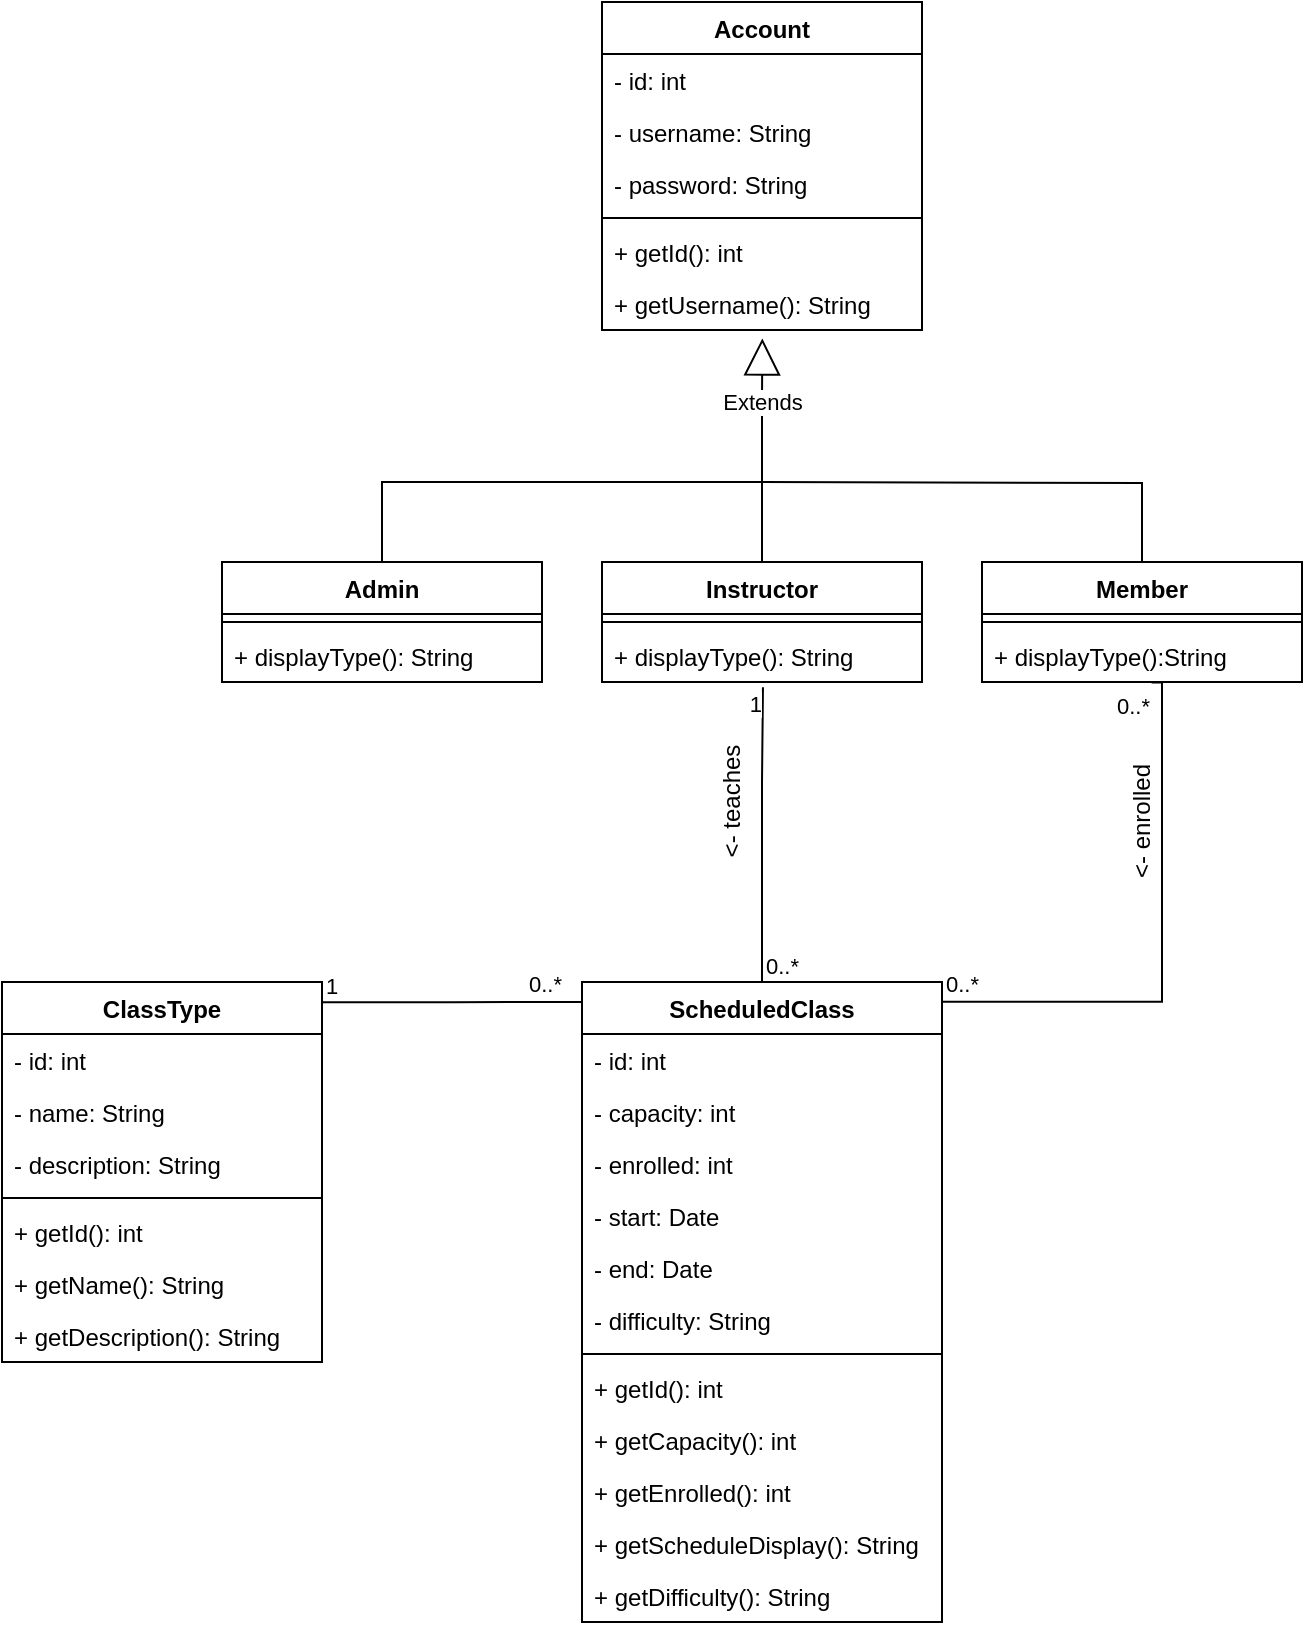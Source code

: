 <mxfile version="15.8.9" type="github">
  <diagram id="tHSfro83EO65-NkYdJcP" name="Page-1">
    <mxGraphModel dx="1278" dy="579" grid="1" gridSize="10" guides="1" tooltips="1" connect="1" arrows="1" fold="1" page="1" pageScale="1" pageWidth="850" pageHeight="1100" math="0" shadow="0">
      <root>
        <mxCell id="0" />
        <mxCell id="1" parent="0" />
        <mxCell id="plVAZi0wKNmq62fm0L9f-1" value="Account" style="swimlane;fontStyle=1;align=center;verticalAlign=top;childLayout=stackLayout;horizontal=1;startSize=26;horizontalStack=0;resizeParent=1;resizeParentMax=0;resizeLast=0;collapsible=1;marginBottom=0;" vertex="1" parent="1">
          <mxGeometry x="360" y="70" width="160" height="164" as="geometry" />
        </mxCell>
        <mxCell id="plVAZi0wKNmq62fm0L9f-2" value="- id: int" style="text;strokeColor=none;fillColor=none;align=left;verticalAlign=top;spacingLeft=4;spacingRight=4;overflow=hidden;rotatable=0;points=[[0,0.5],[1,0.5]];portConstraint=eastwest;" vertex="1" parent="plVAZi0wKNmq62fm0L9f-1">
          <mxGeometry y="26" width="160" height="26" as="geometry" />
        </mxCell>
        <mxCell id="plVAZi0wKNmq62fm0L9f-5" value="- username: String" style="text;strokeColor=none;fillColor=none;align=left;verticalAlign=top;spacingLeft=4;spacingRight=4;overflow=hidden;rotatable=0;points=[[0,0.5],[1,0.5]];portConstraint=eastwest;" vertex="1" parent="plVAZi0wKNmq62fm0L9f-1">
          <mxGeometry y="52" width="160" height="26" as="geometry" />
        </mxCell>
        <mxCell id="plVAZi0wKNmq62fm0L9f-7" value="- password: String" style="text;strokeColor=none;fillColor=none;align=left;verticalAlign=top;spacingLeft=4;spacingRight=4;overflow=hidden;rotatable=0;points=[[0,0.5],[1,0.5]];portConstraint=eastwest;" vertex="1" parent="plVAZi0wKNmq62fm0L9f-1">
          <mxGeometry y="78" width="160" height="26" as="geometry" />
        </mxCell>
        <mxCell id="plVAZi0wKNmq62fm0L9f-3" value="" style="line;strokeWidth=1;fillColor=none;align=left;verticalAlign=middle;spacingTop=-1;spacingLeft=3;spacingRight=3;rotatable=0;labelPosition=right;points=[];portConstraint=eastwest;" vertex="1" parent="plVAZi0wKNmq62fm0L9f-1">
          <mxGeometry y="104" width="160" height="8" as="geometry" />
        </mxCell>
        <mxCell id="plVAZi0wKNmq62fm0L9f-4" value="+ getId(): int" style="text;strokeColor=none;fillColor=none;align=left;verticalAlign=top;spacingLeft=4;spacingRight=4;overflow=hidden;rotatable=0;points=[[0,0.5],[1,0.5]];portConstraint=eastwest;" vertex="1" parent="plVAZi0wKNmq62fm0L9f-1">
          <mxGeometry y="112" width="160" height="26" as="geometry" />
        </mxCell>
        <mxCell id="plVAZi0wKNmq62fm0L9f-8" value="+ getUsername(): String" style="text;strokeColor=none;fillColor=none;align=left;verticalAlign=top;spacingLeft=4;spacingRight=4;overflow=hidden;rotatable=0;points=[[0,0.5],[1,0.5]];portConstraint=eastwest;" vertex="1" parent="plVAZi0wKNmq62fm0L9f-1">
          <mxGeometry y="138" width="160" height="26" as="geometry" />
        </mxCell>
        <mxCell id="plVAZi0wKNmq62fm0L9f-11" value="Admin" style="swimlane;fontStyle=1;align=center;verticalAlign=top;childLayout=stackLayout;horizontal=1;startSize=26;horizontalStack=0;resizeParent=1;resizeParentMax=0;resizeLast=0;collapsible=1;marginBottom=0;" vertex="1" parent="1">
          <mxGeometry x="170" y="350" width="160" height="60" as="geometry" />
        </mxCell>
        <mxCell id="plVAZi0wKNmq62fm0L9f-13" value="" style="line;strokeWidth=1;fillColor=none;align=left;verticalAlign=middle;spacingTop=-1;spacingLeft=3;spacingRight=3;rotatable=0;labelPosition=right;points=[];portConstraint=eastwest;" vertex="1" parent="plVAZi0wKNmq62fm0L9f-11">
          <mxGeometry y="26" width="160" height="8" as="geometry" />
        </mxCell>
        <mxCell id="plVAZi0wKNmq62fm0L9f-14" value="+ displayType(): String" style="text;strokeColor=none;fillColor=none;align=left;verticalAlign=top;spacingLeft=4;spacingRight=4;overflow=hidden;rotatable=0;points=[[0,0.5],[1,0.5]];portConstraint=eastwest;" vertex="1" parent="plVAZi0wKNmq62fm0L9f-11">
          <mxGeometry y="34" width="160" height="26" as="geometry" />
        </mxCell>
        <mxCell id="plVAZi0wKNmq62fm0L9f-15" value="Instructor" style="swimlane;fontStyle=1;align=center;verticalAlign=top;childLayout=stackLayout;horizontal=1;startSize=26;horizontalStack=0;resizeParent=1;resizeParentMax=0;resizeLast=0;collapsible=1;marginBottom=0;" vertex="1" parent="1">
          <mxGeometry x="360" y="350" width="160" height="60" as="geometry" />
        </mxCell>
        <mxCell id="plVAZi0wKNmq62fm0L9f-17" value="" style="line;strokeWidth=1;fillColor=none;align=left;verticalAlign=middle;spacingTop=-1;spacingLeft=3;spacingRight=3;rotatable=0;labelPosition=right;points=[];portConstraint=eastwest;" vertex="1" parent="plVAZi0wKNmq62fm0L9f-15">
          <mxGeometry y="26" width="160" height="8" as="geometry" />
        </mxCell>
        <mxCell id="plVAZi0wKNmq62fm0L9f-18" value="+ displayType(): String" style="text;strokeColor=none;fillColor=none;align=left;verticalAlign=top;spacingLeft=4;spacingRight=4;overflow=hidden;rotatable=0;points=[[0,0.5],[1,0.5]];portConstraint=eastwest;" vertex="1" parent="plVAZi0wKNmq62fm0L9f-15">
          <mxGeometry y="34" width="160" height="26" as="geometry" />
        </mxCell>
        <mxCell id="plVAZi0wKNmq62fm0L9f-19" value="Member" style="swimlane;fontStyle=1;align=center;verticalAlign=top;childLayout=stackLayout;horizontal=1;startSize=26;horizontalStack=0;resizeParent=1;resizeParentMax=0;resizeLast=0;collapsible=1;marginBottom=0;" vertex="1" parent="1">
          <mxGeometry x="550" y="350" width="160" height="60" as="geometry" />
        </mxCell>
        <mxCell id="plVAZi0wKNmq62fm0L9f-21" value="" style="line;strokeWidth=1;fillColor=none;align=left;verticalAlign=middle;spacingTop=-1;spacingLeft=3;spacingRight=3;rotatable=0;labelPosition=right;points=[];portConstraint=eastwest;" vertex="1" parent="plVAZi0wKNmq62fm0L9f-19">
          <mxGeometry y="26" width="160" height="8" as="geometry" />
        </mxCell>
        <mxCell id="plVAZi0wKNmq62fm0L9f-22" value="+ displayType():String" style="text;strokeColor=none;fillColor=none;align=left;verticalAlign=top;spacingLeft=4;spacingRight=4;overflow=hidden;rotatable=0;points=[[0,0.5],[1,0.5]];portConstraint=eastwest;" vertex="1" parent="plVAZi0wKNmq62fm0L9f-19">
          <mxGeometry y="34" width="160" height="26" as="geometry" />
        </mxCell>
        <mxCell id="plVAZi0wKNmq62fm0L9f-23" value="ClassType" style="swimlane;fontStyle=1;align=center;verticalAlign=top;childLayout=stackLayout;horizontal=1;startSize=26;horizontalStack=0;resizeParent=1;resizeParentMax=0;resizeLast=0;collapsible=1;marginBottom=0;" vertex="1" parent="1">
          <mxGeometry x="60" y="560" width="160" height="190" as="geometry" />
        </mxCell>
        <mxCell id="plVAZi0wKNmq62fm0L9f-24" value="- id: int" style="text;strokeColor=none;fillColor=none;align=left;verticalAlign=top;spacingLeft=4;spacingRight=4;overflow=hidden;rotatable=0;points=[[0,0.5],[1,0.5]];portConstraint=eastwest;" vertex="1" parent="plVAZi0wKNmq62fm0L9f-23">
          <mxGeometry y="26" width="160" height="26" as="geometry" />
        </mxCell>
        <mxCell id="plVAZi0wKNmq62fm0L9f-27" value="- name: String" style="text;strokeColor=none;fillColor=none;align=left;verticalAlign=top;spacingLeft=4;spacingRight=4;overflow=hidden;rotatable=0;points=[[0,0.5],[1,0.5]];portConstraint=eastwest;" vertex="1" parent="plVAZi0wKNmq62fm0L9f-23">
          <mxGeometry y="52" width="160" height="26" as="geometry" />
        </mxCell>
        <mxCell id="plVAZi0wKNmq62fm0L9f-28" value="- description: String" style="text;strokeColor=none;fillColor=none;align=left;verticalAlign=top;spacingLeft=4;spacingRight=4;overflow=hidden;rotatable=0;points=[[0,0.5],[1,0.5]];portConstraint=eastwest;" vertex="1" parent="plVAZi0wKNmq62fm0L9f-23">
          <mxGeometry y="78" width="160" height="26" as="geometry" />
        </mxCell>
        <mxCell id="plVAZi0wKNmq62fm0L9f-25" value="" style="line;strokeWidth=1;fillColor=none;align=left;verticalAlign=middle;spacingTop=-1;spacingLeft=3;spacingRight=3;rotatable=0;labelPosition=right;points=[];portConstraint=eastwest;" vertex="1" parent="plVAZi0wKNmq62fm0L9f-23">
          <mxGeometry y="104" width="160" height="8" as="geometry" />
        </mxCell>
        <mxCell id="plVAZi0wKNmq62fm0L9f-26" value="+ getId(): int" style="text;strokeColor=none;fillColor=none;align=left;verticalAlign=top;spacingLeft=4;spacingRight=4;overflow=hidden;rotatable=0;points=[[0,0.5],[1,0.5]];portConstraint=eastwest;" vertex="1" parent="plVAZi0wKNmq62fm0L9f-23">
          <mxGeometry y="112" width="160" height="26" as="geometry" />
        </mxCell>
        <mxCell id="plVAZi0wKNmq62fm0L9f-29" value="+ getName(): String" style="text;strokeColor=none;fillColor=none;align=left;verticalAlign=top;spacingLeft=4;spacingRight=4;overflow=hidden;rotatable=0;points=[[0,0.5],[1,0.5]];portConstraint=eastwest;" vertex="1" parent="plVAZi0wKNmq62fm0L9f-23">
          <mxGeometry y="138" width="160" height="26" as="geometry" />
        </mxCell>
        <mxCell id="plVAZi0wKNmq62fm0L9f-30" value="+ getDescription(): String" style="text;strokeColor=none;fillColor=none;align=left;verticalAlign=top;spacingLeft=4;spacingRight=4;overflow=hidden;rotatable=0;points=[[0,0.5],[1,0.5]];portConstraint=eastwest;" vertex="1" parent="plVAZi0wKNmq62fm0L9f-23">
          <mxGeometry y="164" width="160" height="26" as="geometry" />
        </mxCell>
        <mxCell id="plVAZi0wKNmq62fm0L9f-31" value="ScheduledClass" style="swimlane;fontStyle=1;align=center;verticalAlign=top;childLayout=stackLayout;horizontal=1;startSize=26;horizontalStack=0;resizeParent=1;resizeParentMax=0;resizeLast=0;collapsible=1;marginBottom=0;" vertex="1" parent="1">
          <mxGeometry x="350" y="560" width="180" height="320" as="geometry" />
        </mxCell>
        <mxCell id="plVAZi0wKNmq62fm0L9f-32" value="- id: int" style="text;strokeColor=none;fillColor=none;align=left;verticalAlign=top;spacingLeft=4;spacingRight=4;overflow=hidden;rotatable=0;points=[[0,0.5],[1,0.5]];portConstraint=eastwest;" vertex="1" parent="plVAZi0wKNmq62fm0L9f-31">
          <mxGeometry y="26" width="180" height="26" as="geometry" />
        </mxCell>
        <mxCell id="plVAZi0wKNmq62fm0L9f-36" value="- capacity: int" style="text;strokeColor=none;fillColor=none;align=left;verticalAlign=top;spacingLeft=4;spacingRight=4;overflow=hidden;rotatable=0;points=[[0,0.5],[1,0.5]];portConstraint=eastwest;" vertex="1" parent="plVAZi0wKNmq62fm0L9f-31">
          <mxGeometry y="52" width="180" height="26" as="geometry" />
        </mxCell>
        <mxCell id="plVAZi0wKNmq62fm0L9f-37" value="- enrolled: int" style="text;strokeColor=none;fillColor=none;align=left;verticalAlign=top;spacingLeft=4;spacingRight=4;overflow=hidden;rotatable=0;points=[[0,0.5],[1,0.5]];portConstraint=eastwest;" vertex="1" parent="plVAZi0wKNmq62fm0L9f-31">
          <mxGeometry y="78" width="180" height="26" as="geometry" />
        </mxCell>
        <mxCell id="plVAZi0wKNmq62fm0L9f-38" value="- start: Date" style="text;strokeColor=none;fillColor=none;align=left;verticalAlign=top;spacingLeft=4;spacingRight=4;overflow=hidden;rotatable=0;points=[[0,0.5],[1,0.5]];portConstraint=eastwest;" vertex="1" parent="plVAZi0wKNmq62fm0L9f-31">
          <mxGeometry y="104" width="180" height="26" as="geometry" />
        </mxCell>
        <mxCell id="plVAZi0wKNmq62fm0L9f-39" value="- end: Date" style="text;strokeColor=none;fillColor=none;align=left;verticalAlign=top;spacingLeft=4;spacingRight=4;overflow=hidden;rotatable=0;points=[[0,0.5],[1,0.5]];portConstraint=eastwest;" vertex="1" parent="plVAZi0wKNmq62fm0L9f-31">
          <mxGeometry y="130" width="180" height="26" as="geometry" />
        </mxCell>
        <mxCell id="plVAZi0wKNmq62fm0L9f-40" value="- difficulty: String" style="text;strokeColor=none;fillColor=none;align=left;verticalAlign=top;spacingLeft=4;spacingRight=4;overflow=hidden;rotatable=0;points=[[0,0.5],[1,0.5]];portConstraint=eastwest;" vertex="1" parent="plVAZi0wKNmq62fm0L9f-31">
          <mxGeometry y="156" width="180" height="26" as="geometry" />
        </mxCell>
        <mxCell id="plVAZi0wKNmq62fm0L9f-33" value="" style="line;strokeWidth=1;fillColor=none;align=left;verticalAlign=middle;spacingTop=-1;spacingLeft=3;spacingRight=3;rotatable=0;labelPosition=right;points=[];portConstraint=eastwest;" vertex="1" parent="plVAZi0wKNmq62fm0L9f-31">
          <mxGeometry y="182" width="180" height="8" as="geometry" />
        </mxCell>
        <mxCell id="plVAZi0wKNmq62fm0L9f-34" value="+ getId(): int" style="text;strokeColor=none;fillColor=none;align=left;verticalAlign=top;spacingLeft=4;spacingRight=4;overflow=hidden;rotatable=0;points=[[0,0.5],[1,0.5]];portConstraint=eastwest;" vertex="1" parent="plVAZi0wKNmq62fm0L9f-31">
          <mxGeometry y="190" width="180" height="26" as="geometry" />
        </mxCell>
        <mxCell id="plVAZi0wKNmq62fm0L9f-41" value="+ getCapacity(): int" style="text;strokeColor=none;fillColor=none;align=left;verticalAlign=top;spacingLeft=4;spacingRight=4;overflow=hidden;rotatable=0;points=[[0,0.5],[1,0.5]];portConstraint=eastwest;" vertex="1" parent="plVAZi0wKNmq62fm0L9f-31">
          <mxGeometry y="216" width="180" height="26" as="geometry" />
        </mxCell>
        <mxCell id="plVAZi0wKNmq62fm0L9f-42" value="+ getEnrolled(): int" style="text;strokeColor=none;fillColor=none;align=left;verticalAlign=top;spacingLeft=4;spacingRight=4;overflow=hidden;rotatable=0;points=[[0,0.5],[1,0.5]];portConstraint=eastwest;" vertex="1" parent="plVAZi0wKNmq62fm0L9f-31">
          <mxGeometry y="242" width="180" height="26" as="geometry" />
        </mxCell>
        <mxCell id="plVAZi0wKNmq62fm0L9f-43" value="+ getScheduleDisplay(): String" style="text;strokeColor=none;fillColor=none;align=left;verticalAlign=top;spacingLeft=4;spacingRight=4;overflow=hidden;rotatable=0;points=[[0,0.5],[1,0.5]];portConstraint=eastwest;" vertex="1" parent="plVAZi0wKNmq62fm0L9f-31">
          <mxGeometry y="268" width="180" height="26" as="geometry" />
        </mxCell>
        <mxCell id="plVAZi0wKNmq62fm0L9f-44" value="+ getDifficulty(): String" style="text;strokeColor=none;fillColor=none;align=left;verticalAlign=top;spacingLeft=4;spacingRight=4;overflow=hidden;rotatable=0;points=[[0,0.5],[1,0.5]];portConstraint=eastwest;" vertex="1" parent="plVAZi0wKNmq62fm0L9f-31">
          <mxGeometry y="294" width="180" height="26" as="geometry" />
        </mxCell>
        <mxCell id="plVAZi0wKNmq62fm0L9f-52" value="Extends" style="endArrow=block;endSize=16;endFill=0;html=1;rounded=0;exitX=0.5;exitY=0;exitDx=0;exitDy=0;entryX=0.501;entryY=1.162;entryDx=0;entryDy=0;entryPerimeter=0;edgeStyle=orthogonalEdgeStyle;" edge="1" parent="1" source="plVAZi0wKNmq62fm0L9f-15" target="plVAZi0wKNmq62fm0L9f-8">
          <mxGeometry x="0.431" width="160" relative="1" as="geometry">
            <mxPoint x="340" y="270" as="sourcePoint" />
            <mxPoint x="500" y="270" as="targetPoint" />
            <Array as="points">
              <mxPoint x="440" y="270" />
              <mxPoint x="440" y="270" />
            </Array>
            <mxPoint as="offset" />
          </mxGeometry>
        </mxCell>
        <mxCell id="plVAZi0wKNmq62fm0L9f-53" value="" style="endArrow=none;html=1;edgeStyle=orthogonalEdgeStyle;rounded=0;exitX=0.5;exitY=0;exitDx=0;exitDy=0;" edge="1" parent="1" source="plVAZi0wKNmq62fm0L9f-11">
          <mxGeometry relative="1" as="geometry">
            <mxPoint x="340" y="270" as="sourcePoint" />
            <mxPoint x="440" y="310" as="targetPoint" />
            <Array as="points">
              <mxPoint x="250" y="310" />
            </Array>
          </mxGeometry>
        </mxCell>
        <mxCell id="plVAZi0wKNmq62fm0L9f-56" value="" style="endArrow=none;html=1;edgeStyle=orthogonalEdgeStyle;rounded=0;entryX=0.5;entryY=0;entryDx=0;entryDy=0;" edge="1" parent="1" target="plVAZi0wKNmq62fm0L9f-19">
          <mxGeometry relative="1" as="geometry">
            <mxPoint x="440" y="310" as="sourcePoint" />
            <mxPoint x="500" y="270" as="targetPoint" />
          </mxGeometry>
        </mxCell>
        <mxCell id="plVAZi0wKNmq62fm0L9f-59" value="" style="endArrow=none;html=1;edgeStyle=orthogonalEdgeStyle;rounded=0;exitX=0.5;exitY=0;exitDx=0;exitDy=0;entryX=0.503;entryY=1.1;entryDx=0;entryDy=0;entryPerimeter=0;" edge="1" parent="1" source="plVAZi0wKNmq62fm0L9f-31" target="plVAZi0wKNmq62fm0L9f-18">
          <mxGeometry relative="1" as="geometry">
            <mxPoint x="340" y="630" as="sourcePoint" />
            <mxPoint x="460" y="430" as="targetPoint" />
            <Array as="points">
              <mxPoint x="440" y="460" />
              <mxPoint x="440" y="460" />
            </Array>
          </mxGeometry>
        </mxCell>
        <mxCell id="plVAZi0wKNmq62fm0L9f-60" value="0..*" style="edgeLabel;resizable=0;html=1;align=left;verticalAlign=bottom;" connectable="0" vertex="1" parent="plVAZi0wKNmq62fm0L9f-59">
          <mxGeometry x="-1" relative="1" as="geometry" />
        </mxCell>
        <mxCell id="plVAZi0wKNmq62fm0L9f-61" value="1" style="edgeLabel;resizable=0;html=1;align=right;verticalAlign=bottom;" connectable="0" vertex="1" parent="plVAZi0wKNmq62fm0L9f-59">
          <mxGeometry x="1" relative="1" as="geometry">
            <mxPoint y="17" as="offset" />
          </mxGeometry>
        </mxCell>
        <mxCell id="plVAZi0wKNmq62fm0L9f-62" value="" style="endArrow=none;html=1;edgeStyle=orthogonalEdgeStyle;rounded=0;exitX=1;exitY=0.053;exitDx=0;exitDy=0;exitPerimeter=0;" edge="1" parent="1" source="plVAZi0wKNmq62fm0L9f-23">
          <mxGeometry relative="1" as="geometry">
            <mxPoint x="340" y="630" as="sourcePoint" />
            <mxPoint x="350" y="570" as="targetPoint" />
          </mxGeometry>
        </mxCell>
        <mxCell id="plVAZi0wKNmq62fm0L9f-63" value="1" style="edgeLabel;resizable=0;html=1;align=left;verticalAlign=bottom;" connectable="0" vertex="1" parent="plVAZi0wKNmq62fm0L9f-62">
          <mxGeometry x="-1" relative="1" as="geometry" />
        </mxCell>
        <mxCell id="plVAZi0wKNmq62fm0L9f-64" value="0..*" style="edgeLabel;resizable=0;html=1;align=right;verticalAlign=bottom;" connectable="0" vertex="1" parent="plVAZi0wKNmq62fm0L9f-62">
          <mxGeometry x="1" relative="1" as="geometry">
            <mxPoint x="-10" as="offset" />
          </mxGeometry>
        </mxCell>
        <mxCell id="plVAZi0wKNmq62fm0L9f-65" value="" style="endArrow=none;html=1;edgeStyle=orthogonalEdgeStyle;rounded=0;entryX=0.53;entryY=1.008;entryDx=0;entryDy=0;entryPerimeter=0;exitX=1;exitY=0.031;exitDx=0;exitDy=0;exitPerimeter=0;" edge="1" parent="1" source="plVAZi0wKNmq62fm0L9f-31" target="plVAZi0wKNmq62fm0L9f-22">
          <mxGeometry relative="1" as="geometry">
            <mxPoint x="340" y="630" as="sourcePoint" />
            <mxPoint x="500" y="630" as="targetPoint" />
            <Array as="points">
              <mxPoint x="640" y="570" />
              <mxPoint x="640" y="410" />
            </Array>
          </mxGeometry>
        </mxCell>
        <mxCell id="plVAZi0wKNmq62fm0L9f-66" value="0..*" style="edgeLabel;resizable=0;html=1;align=left;verticalAlign=bottom;" connectable="0" vertex="1" parent="plVAZi0wKNmq62fm0L9f-65">
          <mxGeometry x="-1" relative="1" as="geometry" />
        </mxCell>
        <mxCell id="plVAZi0wKNmq62fm0L9f-67" value="0..*" style="edgeLabel;resizable=0;html=1;align=right;verticalAlign=bottom;" connectable="0" vertex="1" parent="plVAZi0wKNmq62fm0L9f-65">
          <mxGeometry x="1" relative="1" as="geometry">
            <mxPoint y="20" as="offset" />
          </mxGeometry>
        </mxCell>
        <mxCell id="plVAZi0wKNmq62fm0L9f-68" value="&amp;lt;- teaches" style="text;html=1;align=center;verticalAlign=middle;resizable=0;points=[];autosize=1;strokeColor=none;fillColor=none;rotation=-90;" vertex="1" parent="1">
          <mxGeometry x="390" y="460" width="70" height="20" as="geometry" />
        </mxCell>
        <mxCell id="plVAZi0wKNmq62fm0L9f-69" value="&amp;lt;- enrolled" style="text;html=1;align=center;verticalAlign=middle;resizable=0;points=[];autosize=1;strokeColor=none;fillColor=none;rotation=-90;" vertex="1" parent="1">
          <mxGeometry x="595" y="470" width="70" height="20" as="geometry" />
        </mxCell>
      </root>
    </mxGraphModel>
  </diagram>
</mxfile>
